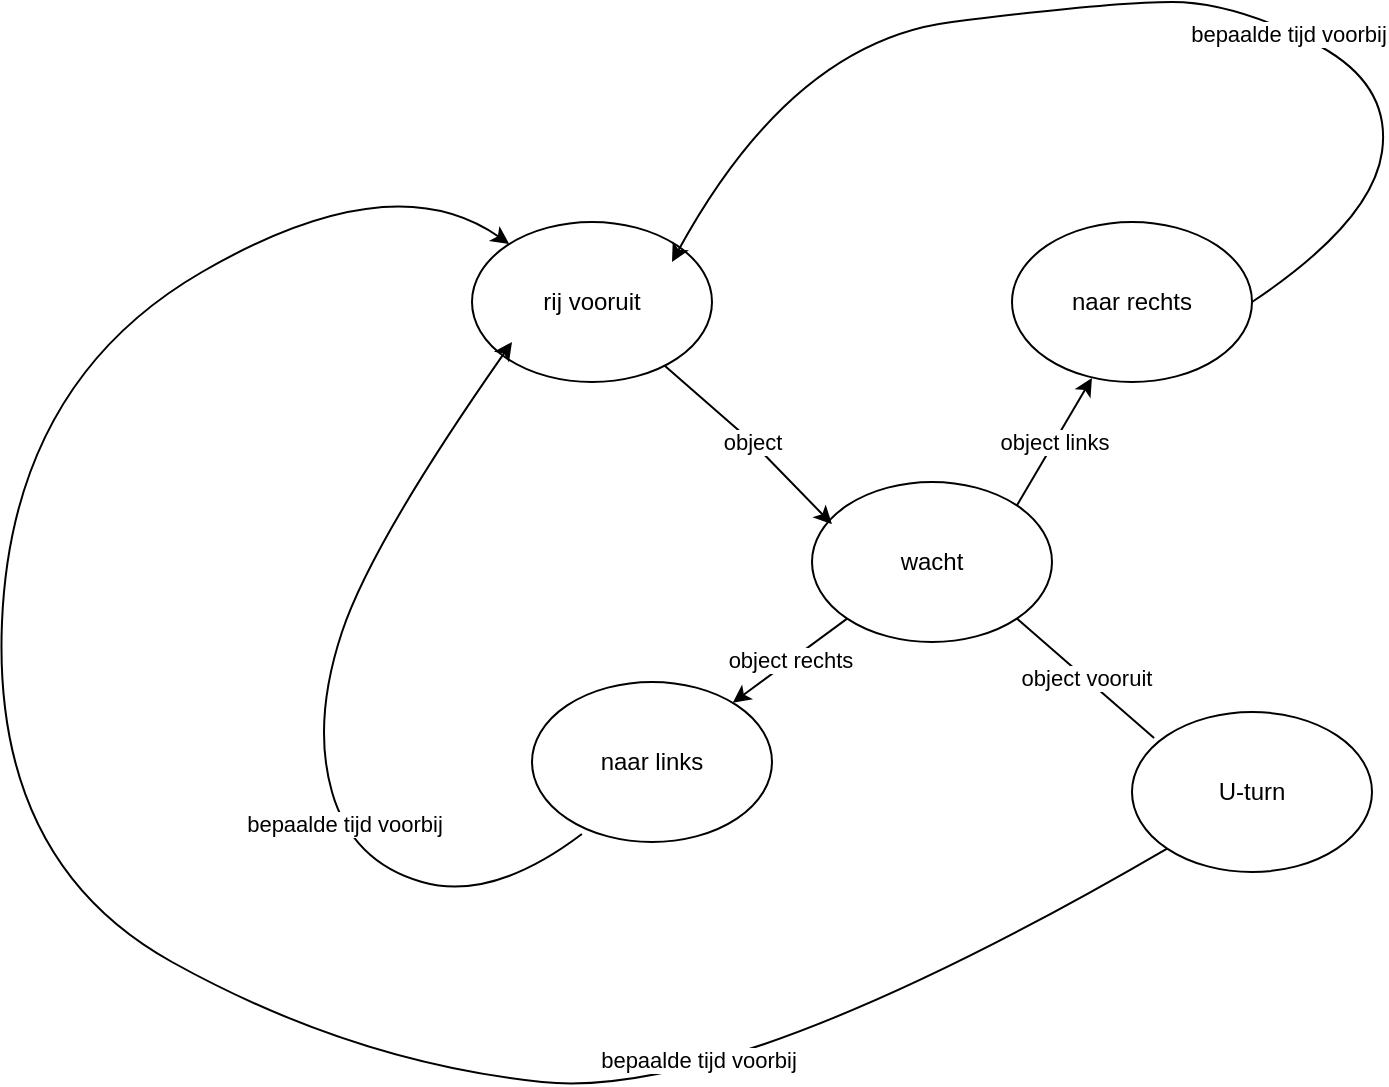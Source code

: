 <mxfile version="15.8.6" type="device"><diagram id="yPyGQWLZHqa_70nS03Ep" name="Page-1"><mxGraphModel dx="830" dy="702" grid="1" gridSize="10" guides="1" tooltips="1" connect="1" arrows="1" fold="1" page="1" pageScale="1" pageWidth="827" pageHeight="1169" math="0" shadow="0"><root><mxCell id="0"/><mxCell id="1" parent="0"/><mxCell id="hqjEyNKrWwtfXKNzzphg-1" value="rij vooruit" style="ellipse;whiteSpace=wrap;html=1;" vertex="1" parent="1"><mxGeometry x="280" y="260" width="120" height="80" as="geometry"/></mxCell><mxCell id="hqjEyNKrWwtfXKNzzphg-2" value="wacht" style="ellipse;whiteSpace=wrap;html=1;" vertex="1" parent="1"><mxGeometry x="450" y="390" width="120" height="80" as="geometry"/></mxCell><mxCell id="hqjEyNKrWwtfXKNzzphg-3" value="object" style="endArrow=classic;html=1;rounded=0;entryX=0.083;entryY=0.263;entryDx=0;entryDy=0;entryPerimeter=0;" edge="1" parent="1" source="hqjEyNKrWwtfXKNzzphg-1" target="hqjEyNKrWwtfXKNzzphg-2"><mxGeometry x="0.006" width="50" height="50" relative="1" as="geometry"><mxPoint x="420" y="480" as="sourcePoint"/><mxPoint x="470" y="430" as="targetPoint"/><Array as="points"><mxPoint x="420" y="370"/></Array><mxPoint as="offset"/></mxGeometry></mxCell><mxCell id="hqjEyNKrWwtfXKNzzphg-5" value="naar rechts" style="ellipse;whiteSpace=wrap;html=1;" vertex="1" parent="1"><mxGeometry x="550" y="260" width="120" height="80" as="geometry"/></mxCell><mxCell id="hqjEyNKrWwtfXKNzzphg-6" value="naar links" style="ellipse;whiteSpace=wrap;html=1;" vertex="1" parent="1"><mxGeometry x="310" y="490" width="120" height="80" as="geometry"/></mxCell><mxCell id="hqjEyNKrWwtfXKNzzphg-11" value="" style="curved=1;endArrow=classic;html=1;rounded=0;startArrow=none;exitX=0.208;exitY=0.95;exitDx=0;exitDy=0;exitPerimeter=0;" edge="1" parent="1" source="hqjEyNKrWwtfXKNzzphg-6"><mxGeometry width="50" height="50" relative="1" as="geometry"><mxPoint x="310" y="610" as="sourcePoint"/><mxPoint x="300" y="320" as="targetPoint"/><Array as="points"><mxPoint x="290" y="600"/><mxPoint x="220" y="580"/><mxPoint x="200" y="510"/><mxPoint x="230" y="420"/></Array></mxGeometry></mxCell><mxCell id="hqjEyNKrWwtfXKNzzphg-24" value="bepaalde tijd voorbij" style="edgeLabel;html=1;align=center;verticalAlign=middle;resizable=0;points=[];" vertex="1" connectable="0" parent="hqjEyNKrWwtfXKNzzphg-11"><mxGeometry x="-0.291" y="-1" relative="1" as="geometry"><mxPoint as="offset"/></mxGeometry></mxCell><mxCell id="hqjEyNKrWwtfXKNzzphg-13" value="" style="curved=1;endArrow=classic;html=1;rounded=0;exitX=1;exitY=0.5;exitDx=0;exitDy=0;" edge="1" parent="1" source="hqjEyNKrWwtfXKNzzphg-5"><mxGeometry width="50" height="50" relative="1" as="geometry"><mxPoint x="690" y="320" as="sourcePoint"/><mxPoint x="380" y="280" as="targetPoint"/><Array as="points"><mxPoint x="730" y="260"/><mxPoint x="740" y="190"/><mxPoint x="660" y="150"/><mxPoint x="600" y="150"/><mxPoint x="440" y="170"/></Array></mxGeometry></mxCell><mxCell id="hqjEyNKrWwtfXKNzzphg-15" value="bepaalde tijd voorbij" style="edgeLabel;html=1;align=center;verticalAlign=middle;resizable=0;points=[];" vertex="1" connectable="0" parent="hqjEyNKrWwtfXKNzzphg-13"><mxGeometry x="-0.31" y="1" relative="1" as="geometry"><mxPoint x="-1" as="offset"/></mxGeometry></mxCell><mxCell id="hqjEyNKrWwtfXKNzzphg-25" value="U-turn" style="ellipse;whiteSpace=wrap;html=1;" vertex="1" parent="1"><mxGeometry x="610" y="505" width="120" height="80" as="geometry"/></mxCell><mxCell id="hqjEyNKrWwtfXKNzzphg-26" value="object vooruit" style="endArrow=none;html=1;rounded=0;exitX=1;exitY=1;exitDx=0;exitDy=0;entryX=0.092;entryY=0.163;entryDx=0;entryDy=0;entryPerimeter=0;" edge="1" parent="1" source="hqjEyNKrWwtfXKNzzphg-2" target="hqjEyNKrWwtfXKNzzphg-25"><mxGeometry width="50" height="50" relative="1" as="geometry"><mxPoint x="560" y="510" as="sourcePoint"/><mxPoint x="610" y="460" as="targetPoint"/></mxGeometry></mxCell><mxCell id="hqjEyNKrWwtfXKNzzphg-27" value="" style="curved=1;endArrow=classic;html=1;rounded=0;exitX=0;exitY=1;exitDx=0;exitDy=0;" edge="1" parent="1" source="hqjEyNKrWwtfXKNzzphg-25" target="hqjEyNKrWwtfXKNzzphg-1"><mxGeometry width="50" height="50" relative="1" as="geometry"><mxPoint x="580" y="670" as="sourcePoint"/><mxPoint x="290" y="230" as="targetPoint"/><Array as="points"><mxPoint x="410" y="700"/><mxPoint x="220" y="680"/><mxPoint x="40" y="580"/><mxPoint x="50" y="340"/><mxPoint x="240" y="230"/></Array></mxGeometry></mxCell><mxCell id="hqjEyNKrWwtfXKNzzphg-29" value="bepaalde tijd voorbij" style="edgeLabel;html=1;align=center;verticalAlign=middle;resizable=0;points=[];" vertex="1" connectable="0" parent="hqjEyNKrWwtfXKNzzphg-27"><mxGeometry x="-0.541" y="-19" relative="1" as="geometry"><mxPoint as="offset"/></mxGeometry></mxCell><mxCell id="hqjEyNKrWwtfXKNzzphg-30" value="object rechts" style="endArrow=classic;html=1;rounded=0;exitX=0;exitY=1;exitDx=0;exitDy=0;" edge="1" parent="1" source="hqjEyNKrWwtfXKNzzphg-2" target="hqjEyNKrWwtfXKNzzphg-6"><mxGeometry width="50" height="50" relative="1" as="geometry"><mxPoint x="450" y="550" as="sourcePoint"/><mxPoint x="500" y="500" as="targetPoint"/><Array as="points"/></mxGeometry></mxCell><mxCell id="hqjEyNKrWwtfXKNzzphg-31" value="object links" style="endArrow=classic;html=1;rounded=0;entryX=0.333;entryY=0.975;entryDx=0;entryDy=0;entryPerimeter=0;exitX=1;exitY=0;exitDx=0;exitDy=0;" edge="1" parent="1" source="hqjEyNKrWwtfXKNzzphg-2" target="hqjEyNKrWwtfXKNzzphg-5"><mxGeometry width="50" height="50" relative="1" as="geometry"><mxPoint x="540" y="400" as="sourcePoint"/><mxPoint x="590" y="350" as="targetPoint"/></mxGeometry></mxCell></root></mxGraphModel></diagram></mxfile>